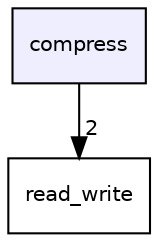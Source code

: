 digraph "compress" {
  compound=true
  node [ fontsize="10", fontname="Helvetica"];
  edge [ labelfontsize="10", labelfontname="Helvetica"];
  dir_630d0a2655be529a0fbdb7a18b0f9dde [shape=box, label="compress", style="filled", fillcolor="#eeeeff", pencolor="black", URL="dir_630d0a2655be529a0fbdb7a18b0f9dde.html"];
  dir_ca9d92071cfb749bbe3c028d6ab7a8f2 [shape=box label="read_write" URL="dir_ca9d92071cfb749bbe3c028d6ab7a8f2.html"];
  dir_630d0a2655be529a0fbdb7a18b0f9dde->dir_ca9d92071cfb749bbe3c028d6ab7a8f2 [headlabel="2", labeldistance=1.5 headhref="dir_000001_000005.html"];
}
